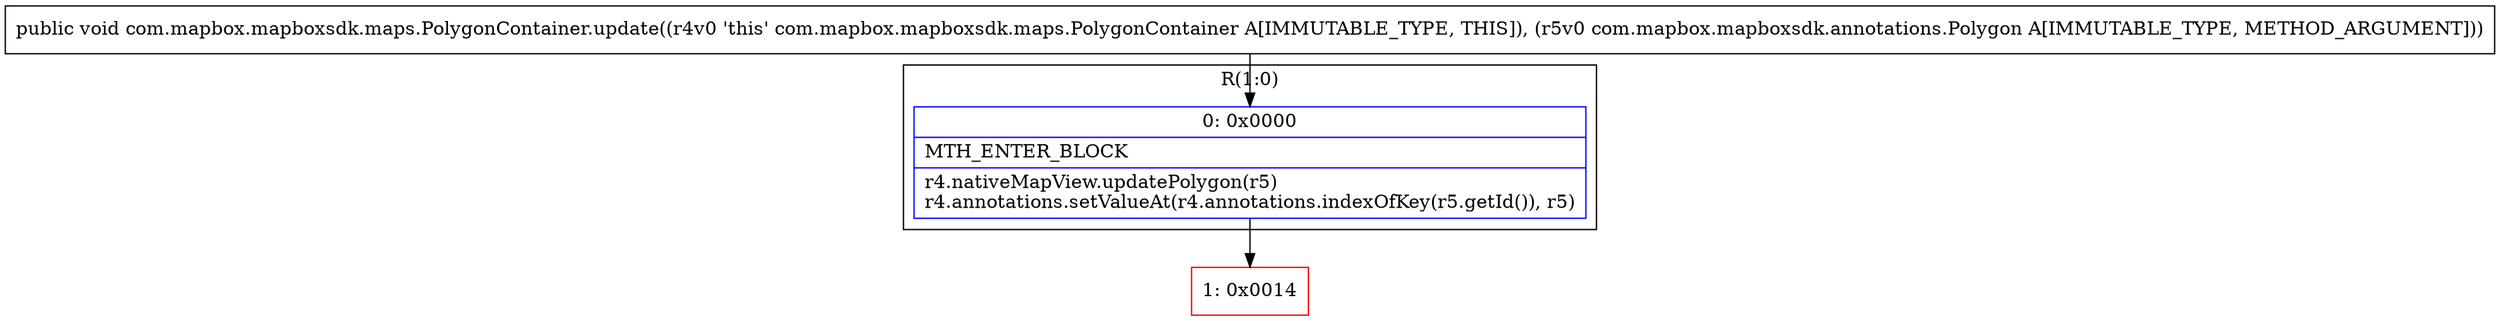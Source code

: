 digraph "CFG forcom.mapbox.mapboxsdk.maps.PolygonContainer.update(Lcom\/mapbox\/mapboxsdk\/annotations\/Polygon;)V" {
subgraph cluster_Region_1487948535 {
label = "R(1:0)";
node [shape=record,color=blue];
Node_0 [shape=record,label="{0\:\ 0x0000|MTH_ENTER_BLOCK\l|r4.nativeMapView.updatePolygon(r5)\lr4.annotations.setValueAt(r4.annotations.indexOfKey(r5.getId()), r5)\l}"];
}
Node_1 [shape=record,color=red,label="{1\:\ 0x0014}"];
MethodNode[shape=record,label="{public void com.mapbox.mapboxsdk.maps.PolygonContainer.update((r4v0 'this' com.mapbox.mapboxsdk.maps.PolygonContainer A[IMMUTABLE_TYPE, THIS]), (r5v0 com.mapbox.mapboxsdk.annotations.Polygon A[IMMUTABLE_TYPE, METHOD_ARGUMENT])) }"];
MethodNode -> Node_0;
Node_0 -> Node_1;
}

